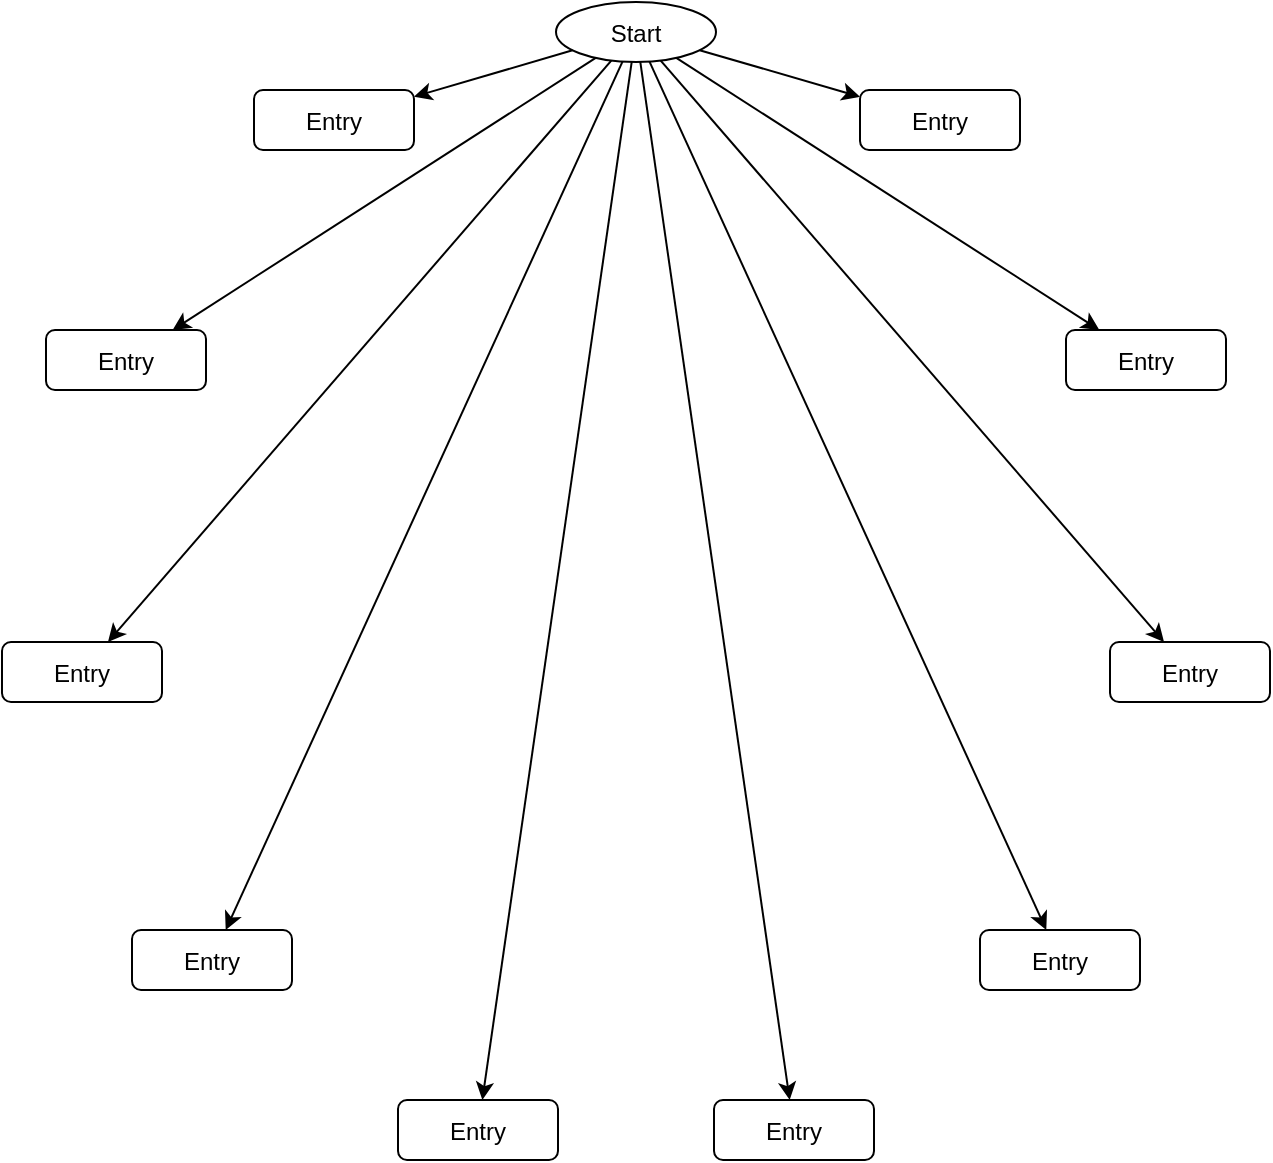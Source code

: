 <mxfile version="20.8.5" type="github" pages="2">
  <diagram id="pI_pqOVNAAnI3ripTORV" name="demo">
    <mxGraphModel dx="794" dy="485" grid="1" gridSize="10" guides="1" tooltips="1" connect="1" arrows="1" fold="1" page="1" pageScale="1" pageWidth="850" pageHeight="1100" math="0" shadow="0">
      <root>
        <mxCell id="0" />
        <mxCell id="1" parent="0" />
        <mxCell id="Nr1a6mUkWQbQSocDe98V-63" value="Start" style="ellipse" vertex="1" parent="1">
          <mxGeometry x="628" y="140" width="80" height="30" as="geometry" />
        </mxCell>
        <mxCell id="Nr1a6mUkWQbQSocDe98V-64" value="Entry" style="rounded=1;" vertex="1" parent="1">
          <mxGeometry x="780" y="184" width="80" height="30" as="geometry" />
        </mxCell>
        <mxCell id="Nr1a6mUkWQbQSocDe98V-65" value="" style="curved=1;noEdgeStyle=1;" edge="1" source="Nr1a6mUkWQbQSocDe98V-63" target="Nr1a6mUkWQbQSocDe98V-64" parent="1">
          <mxGeometry relative="1" as="geometry" />
        </mxCell>
        <mxCell id="Nr1a6mUkWQbQSocDe98V-66" value="Entry" style="rounded=1;" vertex="1" parent="1">
          <mxGeometry x="883" y="304" width="80" height="30" as="geometry" />
        </mxCell>
        <mxCell id="Nr1a6mUkWQbQSocDe98V-67" value="" style="curved=1;noEdgeStyle=1;" edge="1" source="Nr1a6mUkWQbQSocDe98V-63" target="Nr1a6mUkWQbQSocDe98V-66" parent="1">
          <mxGeometry relative="1" as="geometry" />
        </mxCell>
        <mxCell id="Nr1a6mUkWQbQSocDe98V-68" value="Entry" style="rounded=1;" vertex="1" parent="1">
          <mxGeometry x="905" y="460" width="80" height="30" as="geometry" />
        </mxCell>
        <mxCell id="Nr1a6mUkWQbQSocDe98V-69" value="" style="curved=1;noEdgeStyle=1;" edge="1" source="Nr1a6mUkWQbQSocDe98V-63" target="Nr1a6mUkWQbQSocDe98V-68" parent="1">
          <mxGeometry relative="1" as="geometry" />
        </mxCell>
        <mxCell id="Nr1a6mUkWQbQSocDe98V-70" value="Entry" style="rounded=1;" vertex="1" parent="1">
          <mxGeometry x="840" y="604" width="80" height="30" as="geometry" />
        </mxCell>
        <mxCell id="Nr1a6mUkWQbQSocDe98V-71" value="" style="curved=1;noEdgeStyle=1;" edge="1" source="Nr1a6mUkWQbQSocDe98V-63" target="Nr1a6mUkWQbQSocDe98V-70" parent="1">
          <mxGeometry relative="1" as="geometry" />
        </mxCell>
        <mxCell id="Nr1a6mUkWQbQSocDe98V-72" value="Entry" style="rounded=1;" vertex="1" parent="1">
          <mxGeometry x="707" y="689" width="80" height="30" as="geometry" />
        </mxCell>
        <mxCell id="Nr1a6mUkWQbQSocDe98V-73" value="" style="curved=1;noEdgeStyle=1;" edge="1" source="Nr1a6mUkWQbQSocDe98V-63" target="Nr1a6mUkWQbQSocDe98V-72" parent="1">
          <mxGeometry relative="1" as="geometry" />
        </mxCell>
        <mxCell id="Nr1a6mUkWQbQSocDe98V-74" value="Entry" style="rounded=1;" vertex="1" parent="1">
          <mxGeometry x="549" y="689" width="80" height="30" as="geometry" />
        </mxCell>
        <mxCell id="Nr1a6mUkWQbQSocDe98V-75" value="" style="curved=1;noEdgeStyle=1;" edge="1" source="Nr1a6mUkWQbQSocDe98V-63" target="Nr1a6mUkWQbQSocDe98V-74" parent="1">
          <mxGeometry relative="1" as="geometry" />
        </mxCell>
        <mxCell id="Nr1a6mUkWQbQSocDe98V-76" value="Entry" style="rounded=1;" vertex="1" parent="1">
          <mxGeometry x="416" y="604" width="80" height="30" as="geometry" />
        </mxCell>
        <mxCell id="Nr1a6mUkWQbQSocDe98V-77" value="" style="curved=1;noEdgeStyle=1;" edge="1" source="Nr1a6mUkWQbQSocDe98V-63" target="Nr1a6mUkWQbQSocDe98V-76" parent="1">
          <mxGeometry relative="1" as="geometry" />
        </mxCell>
        <mxCell id="Nr1a6mUkWQbQSocDe98V-78" value="Entry" style="rounded=1;" vertex="1" parent="1">
          <mxGeometry x="351" y="460" width="80" height="30" as="geometry" />
        </mxCell>
        <mxCell id="Nr1a6mUkWQbQSocDe98V-79" value="" style="curved=1;noEdgeStyle=1;" edge="1" source="Nr1a6mUkWQbQSocDe98V-63" target="Nr1a6mUkWQbQSocDe98V-78" parent="1">
          <mxGeometry relative="1" as="geometry" />
        </mxCell>
        <mxCell id="Nr1a6mUkWQbQSocDe98V-80" value="Entry" style="rounded=1;" vertex="1" parent="1">
          <mxGeometry x="373" y="304" width="80" height="30" as="geometry" />
        </mxCell>
        <mxCell id="Nr1a6mUkWQbQSocDe98V-81" value="" style="curved=1;noEdgeStyle=1;" edge="1" source="Nr1a6mUkWQbQSocDe98V-63" target="Nr1a6mUkWQbQSocDe98V-80" parent="1">
          <mxGeometry relative="1" as="geometry" />
        </mxCell>
        <mxCell id="Nr1a6mUkWQbQSocDe98V-82" value="Entry" style="rounded=1;" vertex="1" parent="1">
          <mxGeometry x="477" y="184" width="80" height="30" as="geometry" />
        </mxCell>
        <mxCell id="Nr1a6mUkWQbQSocDe98V-83" value="" style="curved=1;noEdgeStyle=1;" edge="1" source="Nr1a6mUkWQbQSocDe98V-63" target="Nr1a6mUkWQbQSocDe98V-82" parent="1">
          <mxGeometry relative="1" as="geometry" />
        </mxCell>
      </root>
    </mxGraphModel>
  </diagram>
  <diagram id="99Z9M3iHTYQjUd9GMlU4" name="Page-2">
    <mxGraphModel dx="794" dy="485" grid="1" gridSize="10" guides="1" tooltips="1" connect="1" arrows="1" fold="1" page="1" pageScale="1" pageWidth="850" pageHeight="1100" math="0" shadow="0">
      <root>
        <mxCell id="0" />
        <mxCell id="1" parent="0" />
      </root>
    </mxGraphModel>
  </diagram>
</mxfile>
